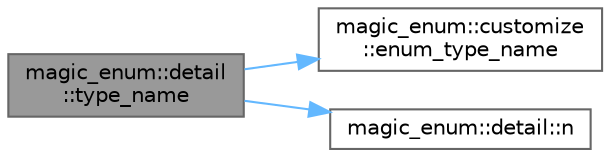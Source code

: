 digraph "magic_enum::detail::type_name"
{
 // LATEX_PDF_SIZE
  bgcolor="transparent";
  edge [fontname=Helvetica,fontsize=10,labelfontname=Helvetica,labelfontsize=10];
  node [fontname=Helvetica,fontsize=10,shape=box,height=0.2,width=0.4];
  rankdir="LR";
  Node1 [id="Node000001",label="magic_enum::detail\l::type_name",height=0.2,width=0.4,color="gray40", fillcolor="grey60", style="filled", fontcolor="black",tooltip=" "];
  Node1 -> Node2 [id="edge1_Node000001_Node000002",color="steelblue1",style="solid",tooltip=" "];
  Node2 [id="Node000002",label="magic_enum::customize\l::enum_type_name",height=0.2,width=0.4,color="grey40", fillcolor="white", style="filled",URL="$namespacemagic__enum_1_1customize.html#a5e08d964b80b9adf3ef634561ad45f90",tooltip=" "];
  Node1 -> Node3 [id="edge2_Node000001_Node000003",color="steelblue1",style="solid",tooltip=" "];
  Node3 [id="Node000003",label="magic_enum::detail::n",height=0.2,width=0.4,color="grey40", fillcolor="white", style="filled",URL="$namespacemagic__enum_1_1detail.html#a77aa93178c499e2a34720fc831b99458",tooltip=" "];
}
